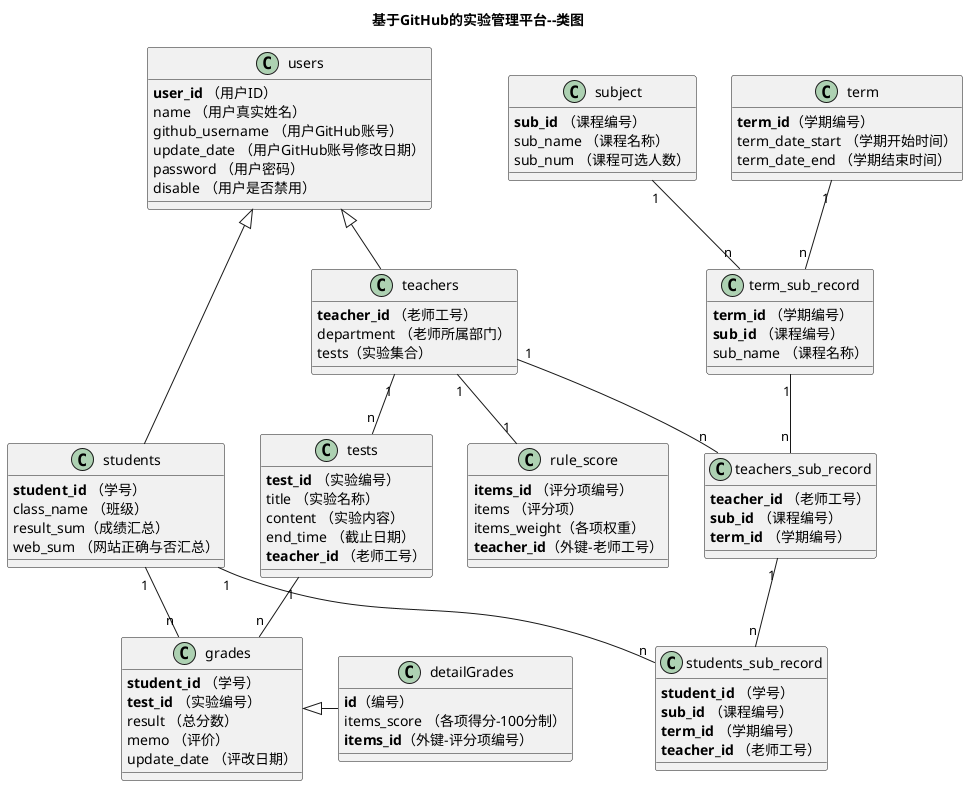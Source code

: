 @startuml
title 基于GitHub的实验管理平台--类图
class users {
    <b>user_id</b> （用户ID）
    name （用户真实姓名）
    github_username （用户GitHub账号）
    update_date （用户GitHub账号修改日期）
    password （用户密码）
    disable （用户是否禁用）
}
class teachers{
    <b>teacher_id</b> （老师工号）
    department （老师所属部门）
    tests（实验集合）
}
class students{
    <b>student_id</b> （学号）
    class_name （班级）
    result_sum（成绩汇总）
    web_sum （网站正确与否汇总）
}
users <|- students
users <|-- teachers
class term{
    <b>term_id</b>（学期编号）
    term_date_start （学期开始时间）
    term_date_end （学期结束时间）
}
class subject{
    <b>sub_id</b> （课程编号）
    sub_name （课程名称）
    sub_num （课程可选人数）
}
class term_sub_record{
    <b>term_id</b> （学期编号）
    <b>sub_id</b> （课程编号）
    sub_name （课程名称）
}
term "1" -- "n" term_sub_record
subject "1" -- "n" term_sub_record
class teachers_sub_record{
    <b>teacher_id</b> （老师工号）
    <b>sub_id</b> （课程编号）
    <b>term_id</b> （学期编号）
}
teachers "1" -- "n" teachers_sub_record
term_sub_record "1" -- "n" teachers_sub_record
class students_sub_record{
    <b>student_id</b> （学号）
    <b>sub_id</b> （课程编号）
    <b>term_id</b> （学期编号）
    <b>teacher_id</b> （老师工号）
}
students "1" -- "n" students_sub_record
teachers_sub_record "1" -- "n" students_sub_record

class rule_score{
    <b>items_id</b> （评分项编号）
    items （评分项）
    items_weight（各项权重）
    <b>teacher_id</b>（外键-老师工号）
}
teachers "1" -- "1" rule_score
class grades {
    <b>student_id</b> （学号）
    <b>test_id</b> （实验编号）
    result （总分数）
    memo （评价）
    update_date （评改日期）
}

class tests {
    <b>test_id</b> （实验编号）
    title （实验名称）
    content （实验内容）
    end_time （截止日期）
    <b>teacher_id</b> （老师工号）
}
class detailGrades{
    <b>id</b>（编号）
    items_score （各项得分-100分制）
    <b>items_id</b>（外键-评分项编号）
}
grades <|-  detailGrades

teachers "1"--"n" tests
students "1" -- "n"  grades
tests "1" -- "n"  grades
@enduml